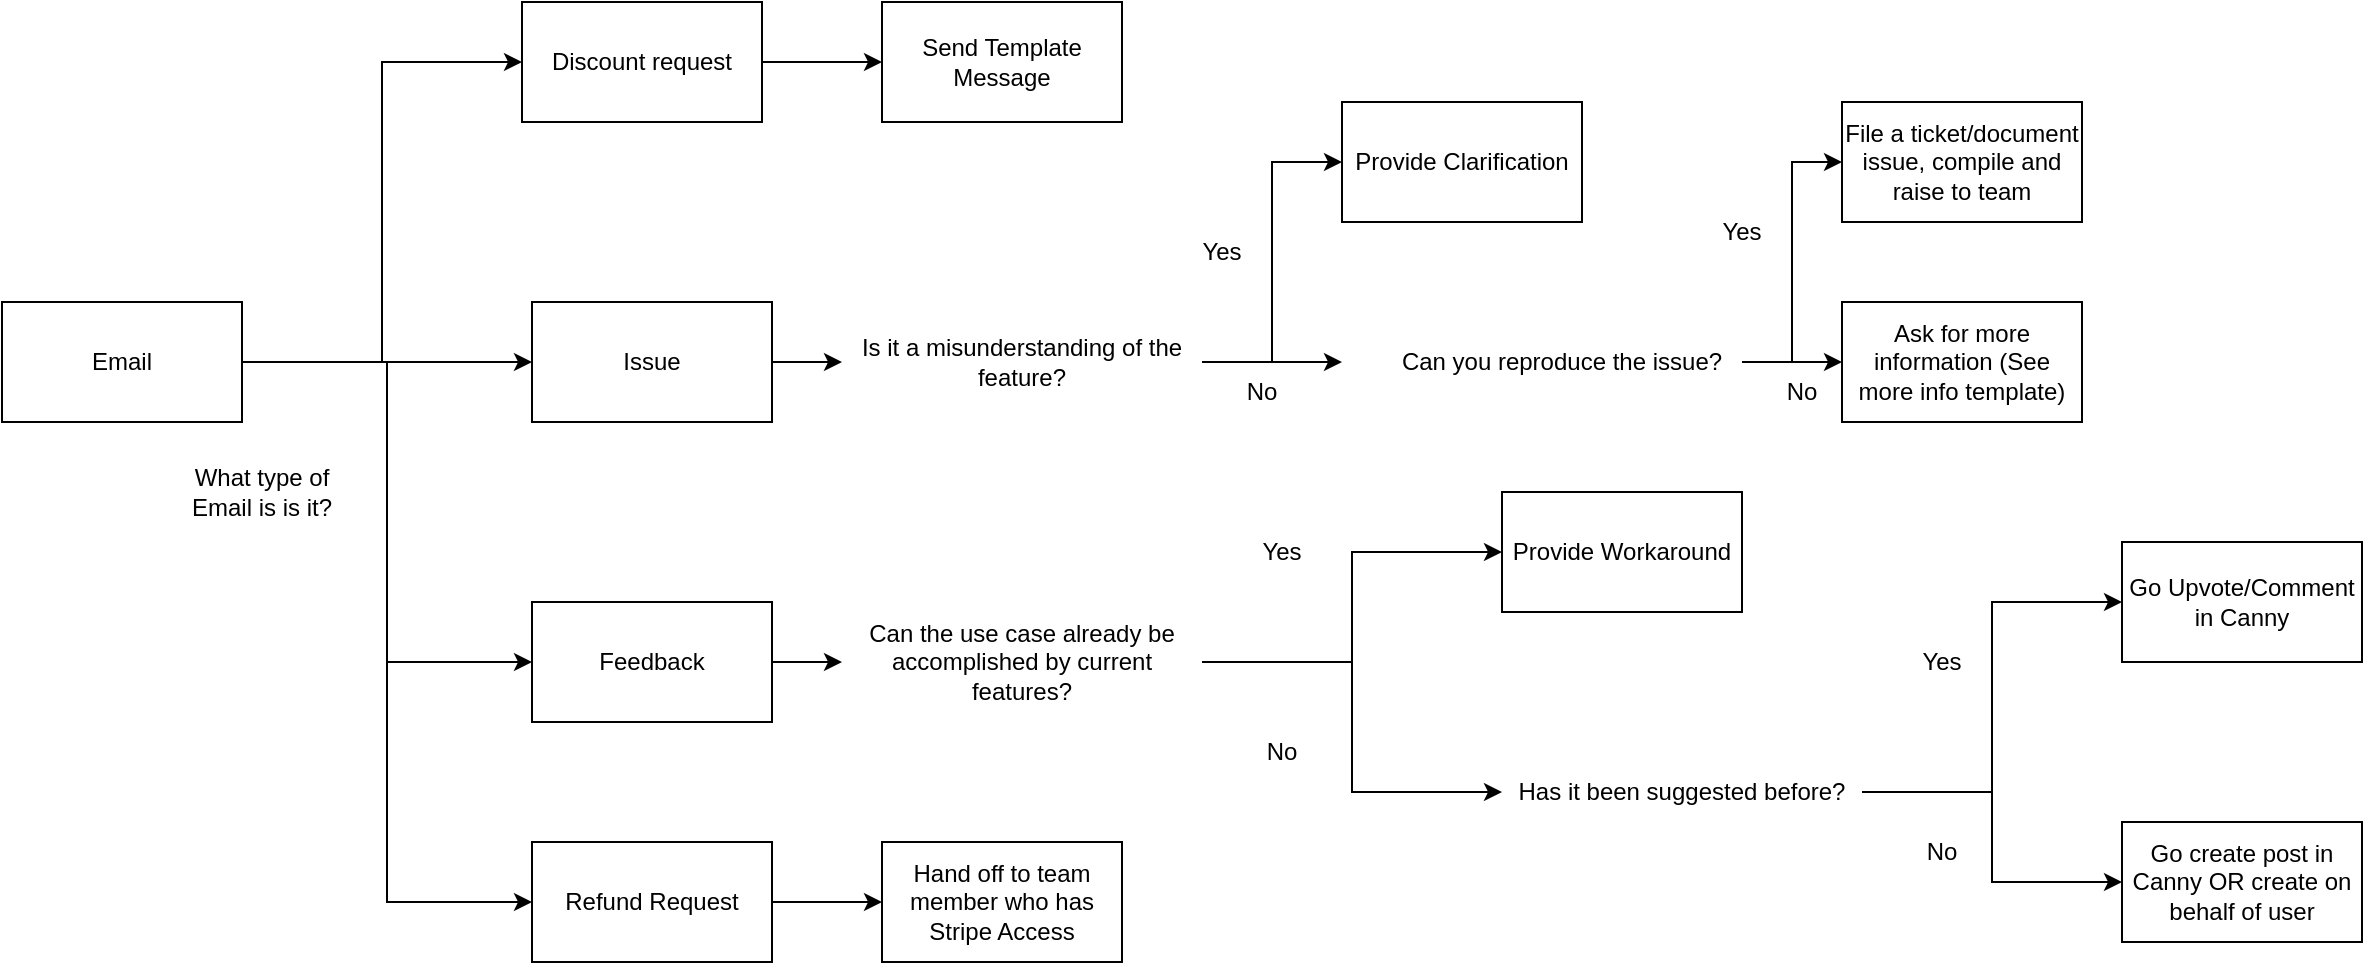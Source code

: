 <mxfile version="21.5.0" type="github">
  <diagram name="Page-1" id="IT7aKJmExnhhCZqxt_RD">
    <mxGraphModel dx="1026" dy="636" grid="1" gridSize="10" guides="1" tooltips="1" connect="1" arrows="1" fold="1" page="1" pageScale="1" pageWidth="850" pageHeight="1100" math="0" shadow="0">
      <root>
        <mxCell id="0" />
        <mxCell id="1" parent="0" />
        <mxCell id="LxeTcbAq-eIcAzwjJZLa-32" style="edgeStyle=orthogonalEdgeStyle;rounded=0;orthogonalLoop=1;jettySize=auto;html=1;entryX=0;entryY=0.5;entryDx=0;entryDy=0;" edge="1" parent="1" source="LxeTcbAq-eIcAzwjJZLa-1" target="LxeTcbAq-eIcAzwjJZLa-3">
          <mxGeometry relative="1" as="geometry" />
        </mxCell>
        <mxCell id="LxeTcbAq-eIcAzwjJZLa-33" style="edgeStyle=orthogonalEdgeStyle;rounded=0;orthogonalLoop=1;jettySize=auto;html=1;entryX=0;entryY=0.5;entryDx=0;entryDy=0;" edge="1" parent="1" source="LxeTcbAq-eIcAzwjJZLa-1" target="LxeTcbAq-eIcAzwjJZLa-2">
          <mxGeometry relative="1" as="geometry" />
        </mxCell>
        <mxCell id="LxeTcbAq-eIcAzwjJZLa-34" style="edgeStyle=orthogonalEdgeStyle;rounded=0;orthogonalLoop=1;jettySize=auto;html=1;entryX=0;entryY=0.5;entryDx=0;entryDy=0;" edge="1" parent="1" source="LxeTcbAq-eIcAzwjJZLa-1" target="LxeTcbAq-eIcAzwjJZLa-4">
          <mxGeometry relative="1" as="geometry" />
        </mxCell>
        <mxCell id="LxeTcbAq-eIcAzwjJZLa-49" style="edgeStyle=orthogonalEdgeStyle;rounded=0;orthogonalLoop=1;jettySize=auto;html=1;entryX=0;entryY=0.5;entryDx=0;entryDy=0;" edge="1" parent="1" source="LxeTcbAq-eIcAzwjJZLa-1" target="LxeTcbAq-eIcAzwjJZLa-48">
          <mxGeometry relative="1" as="geometry" />
        </mxCell>
        <mxCell id="LxeTcbAq-eIcAzwjJZLa-1" value="Email" style="rounded=0;whiteSpace=wrap;html=1;" vertex="1" parent="1">
          <mxGeometry x="40" y="320" width="120" height="60" as="geometry" />
        </mxCell>
        <mxCell id="LxeTcbAq-eIcAzwjJZLa-31" style="edgeStyle=orthogonalEdgeStyle;rounded=0;orthogonalLoop=1;jettySize=auto;html=1;entryX=0;entryY=0.5;entryDx=0;entryDy=0;" edge="1" parent="1" source="LxeTcbAq-eIcAzwjJZLa-2" target="LxeTcbAq-eIcAzwjJZLa-30">
          <mxGeometry relative="1" as="geometry" />
        </mxCell>
        <mxCell id="LxeTcbAq-eIcAzwjJZLa-2" value="Discount request" style="rounded=0;whiteSpace=wrap;html=1;" vertex="1" parent="1">
          <mxGeometry x="300" y="170" width="120" height="60" as="geometry" />
        </mxCell>
        <mxCell id="LxeTcbAq-eIcAzwjJZLa-36" style="edgeStyle=orthogonalEdgeStyle;rounded=0;orthogonalLoop=1;jettySize=auto;html=1;entryX=0;entryY=0.5;entryDx=0;entryDy=0;" edge="1" parent="1" source="LxeTcbAq-eIcAzwjJZLa-3" target="LxeTcbAq-eIcAzwjJZLa-26">
          <mxGeometry relative="1" as="geometry" />
        </mxCell>
        <mxCell id="LxeTcbAq-eIcAzwjJZLa-3" value="Issue" style="rounded=0;whiteSpace=wrap;html=1;" vertex="1" parent="1">
          <mxGeometry x="305" y="320" width="120" height="60" as="geometry" />
        </mxCell>
        <mxCell id="LxeTcbAq-eIcAzwjJZLa-11" style="edgeStyle=orthogonalEdgeStyle;rounded=0;orthogonalLoop=1;jettySize=auto;html=1;" edge="1" parent="1" source="LxeTcbAq-eIcAzwjJZLa-4" target="LxeTcbAq-eIcAzwjJZLa-6">
          <mxGeometry relative="1" as="geometry" />
        </mxCell>
        <mxCell id="LxeTcbAq-eIcAzwjJZLa-4" value="Feedback" style="rounded=0;whiteSpace=wrap;html=1;" vertex="1" parent="1">
          <mxGeometry x="305" y="470" width="120" height="60" as="geometry" />
        </mxCell>
        <mxCell id="LxeTcbAq-eIcAzwjJZLa-5" value="What type of Email is is it?" style="text;html=1;strokeColor=none;fillColor=none;align=center;verticalAlign=middle;whiteSpace=wrap;rounded=0;" vertex="1" parent="1">
          <mxGeometry x="120" y="400" width="100" height="30" as="geometry" />
        </mxCell>
        <mxCell id="LxeTcbAq-eIcAzwjJZLa-12" style="edgeStyle=orthogonalEdgeStyle;rounded=0;orthogonalLoop=1;jettySize=auto;html=1;entryX=0;entryY=0.5;entryDx=0;entryDy=0;" edge="1" parent="1" source="LxeTcbAq-eIcAzwjJZLa-6" target="LxeTcbAq-eIcAzwjJZLa-7">
          <mxGeometry relative="1" as="geometry" />
        </mxCell>
        <mxCell id="LxeTcbAq-eIcAzwjJZLa-23" style="edgeStyle=orthogonalEdgeStyle;rounded=0;orthogonalLoop=1;jettySize=auto;html=1;entryX=0;entryY=0.5;entryDx=0;entryDy=0;" edge="1" parent="1" source="LxeTcbAq-eIcAzwjJZLa-6" target="LxeTcbAq-eIcAzwjJZLa-17">
          <mxGeometry relative="1" as="geometry" />
        </mxCell>
        <mxCell id="LxeTcbAq-eIcAzwjJZLa-6" value="Can the use case already be accomplished by current features?" style="text;html=1;strokeColor=none;fillColor=none;align=center;verticalAlign=middle;whiteSpace=wrap;rounded=0;" vertex="1" parent="1">
          <mxGeometry x="460" y="485" width="180" height="30" as="geometry" />
        </mxCell>
        <mxCell id="LxeTcbAq-eIcAzwjJZLa-7" value="Provide Workaround" style="rounded=0;whiteSpace=wrap;html=1;" vertex="1" parent="1">
          <mxGeometry x="790" y="415" width="120" height="60" as="geometry" />
        </mxCell>
        <mxCell id="LxeTcbAq-eIcAzwjJZLa-14" value="Yes" style="text;html=1;strokeColor=none;fillColor=none;align=center;verticalAlign=middle;whiteSpace=wrap;rounded=0;" vertex="1" parent="1">
          <mxGeometry x="650" y="430" width="60" height="30" as="geometry" />
        </mxCell>
        <mxCell id="LxeTcbAq-eIcAzwjJZLa-15" value="No" style="text;html=1;strokeColor=none;fillColor=none;align=center;verticalAlign=middle;whiteSpace=wrap;rounded=0;" vertex="1" parent="1">
          <mxGeometry x="650" y="530" width="60" height="30" as="geometry" />
        </mxCell>
        <mxCell id="LxeTcbAq-eIcAzwjJZLa-24" style="edgeStyle=orthogonalEdgeStyle;rounded=0;orthogonalLoop=1;jettySize=auto;html=1;entryX=0;entryY=0.5;entryDx=0;entryDy=0;" edge="1" parent="1" source="LxeTcbAq-eIcAzwjJZLa-17" target="LxeTcbAq-eIcAzwjJZLa-20">
          <mxGeometry relative="1" as="geometry" />
        </mxCell>
        <mxCell id="LxeTcbAq-eIcAzwjJZLa-25" style="edgeStyle=orthogonalEdgeStyle;rounded=0;orthogonalLoop=1;jettySize=auto;html=1;entryX=0;entryY=0.5;entryDx=0;entryDy=0;" edge="1" parent="1" source="LxeTcbAq-eIcAzwjJZLa-17" target="LxeTcbAq-eIcAzwjJZLa-22">
          <mxGeometry relative="1" as="geometry" />
        </mxCell>
        <mxCell id="LxeTcbAq-eIcAzwjJZLa-17" value="Has it been suggested before?" style="text;html=1;strokeColor=none;fillColor=none;align=center;verticalAlign=middle;whiteSpace=wrap;rounded=0;" vertex="1" parent="1">
          <mxGeometry x="790" y="550" width="180" height="30" as="geometry" />
        </mxCell>
        <mxCell id="LxeTcbAq-eIcAzwjJZLa-18" value="Yes" style="text;html=1;strokeColor=none;fillColor=none;align=center;verticalAlign=middle;whiteSpace=wrap;rounded=0;" vertex="1" parent="1">
          <mxGeometry x="980" y="485" width="60" height="30" as="geometry" />
        </mxCell>
        <mxCell id="LxeTcbAq-eIcAzwjJZLa-19" value="No" style="text;html=1;strokeColor=none;fillColor=none;align=center;verticalAlign=middle;whiteSpace=wrap;rounded=0;" vertex="1" parent="1">
          <mxGeometry x="980" y="580" width="60" height="30" as="geometry" />
        </mxCell>
        <mxCell id="LxeTcbAq-eIcAzwjJZLa-20" value="Go Upvote/Comment in Canny" style="rounded=0;whiteSpace=wrap;html=1;" vertex="1" parent="1">
          <mxGeometry x="1100" y="440" width="120" height="60" as="geometry" />
        </mxCell>
        <mxCell id="LxeTcbAq-eIcAzwjJZLa-22" value="Go create post in Canny OR create on behalf of user" style="rounded=0;whiteSpace=wrap;html=1;" vertex="1" parent="1">
          <mxGeometry x="1100" y="580" width="120" height="60" as="geometry" />
        </mxCell>
        <mxCell id="LxeTcbAq-eIcAzwjJZLa-37" style="edgeStyle=orthogonalEdgeStyle;rounded=0;orthogonalLoop=1;jettySize=auto;html=1;entryX=0;entryY=0.5;entryDx=0;entryDy=0;" edge="1" parent="1" source="LxeTcbAq-eIcAzwjJZLa-26" target="LxeTcbAq-eIcAzwjJZLa-27">
          <mxGeometry relative="1" as="geometry" />
        </mxCell>
        <mxCell id="LxeTcbAq-eIcAzwjJZLa-38" style="edgeStyle=orthogonalEdgeStyle;rounded=0;orthogonalLoop=1;jettySize=auto;html=1;entryX=0;entryY=0.5;entryDx=0;entryDy=0;" edge="1" parent="1" source="LxeTcbAq-eIcAzwjJZLa-26">
          <mxGeometry relative="1" as="geometry">
            <mxPoint x="710" y="350" as="targetPoint" />
          </mxGeometry>
        </mxCell>
        <mxCell id="LxeTcbAq-eIcAzwjJZLa-26" value="Is it a misunderstanding of the feature?" style="text;html=1;strokeColor=none;fillColor=none;align=center;verticalAlign=middle;whiteSpace=wrap;rounded=0;" vertex="1" parent="1">
          <mxGeometry x="460" y="335" width="180" height="30" as="geometry" />
        </mxCell>
        <mxCell id="LxeTcbAq-eIcAzwjJZLa-27" value="Provide Clarification" style="rounded=0;whiteSpace=wrap;html=1;" vertex="1" parent="1">
          <mxGeometry x="710" y="220" width="120" height="60" as="geometry" />
        </mxCell>
        <mxCell id="LxeTcbAq-eIcAzwjJZLa-30" value="Send Template Message" style="rounded=0;whiteSpace=wrap;html=1;" vertex="1" parent="1">
          <mxGeometry x="480" y="170" width="120" height="60" as="geometry" />
        </mxCell>
        <mxCell id="LxeTcbAq-eIcAzwjJZLa-42" style="edgeStyle=orthogonalEdgeStyle;rounded=0;orthogonalLoop=1;jettySize=auto;html=1;" edge="1" parent="1" source="LxeTcbAq-eIcAzwjJZLa-39" target="LxeTcbAq-eIcAzwjJZLa-41">
          <mxGeometry relative="1" as="geometry" />
        </mxCell>
        <mxCell id="LxeTcbAq-eIcAzwjJZLa-43" style="edgeStyle=orthogonalEdgeStyle;rounded=0;orthogonalLoop=1;jettySize=auto;html=1;entryX=0;entryY=0.5;entryDx=0;entryDy=0;" edge="1" parent="1" source="LxeTcbAq-eIcAzwjJZLa-39" target="LxeTcbAq-eIcAzwjJZLa-40">
          <mxGeometry relative="1" as="geometry" />
        </mxCell>
        <mxCell id="LxeTcbAq-eIcAzwjJZLa-39" value="Can you reproduce the issue?" style="text;html=1;strokeColor=none;fillColor=none;align=center;verticalAlign=middle;whiteSpace=wrap;rounded=0;" vertex="1" parent="1">
          <mxGeometry x="730" y="335" width="180" height="30" as="geometry" />
        </mxCell>
        <mxCell id="LxeTcbAq-eIcAzwjJZLa-40" value="File a ticket/document issue, compile and raise to team" style="rounded=0;whiteSpace=wrap;html=1;" vertex="1" parent="1">
          <mxGeometry x="960" y="220" width="120" height="60" as="geometry" />
        </mxCell>
        <mxCell id="LxeTcbAq-eIcAzwjJZLa-41" value="Ask for more information (See more info template)" style="rounded=0;whiteSpace=wrap;html=1;" vertex="1" parent="1">
          <mxGeometry x="960" y="320" width="120" height="60" as="geometry" />
        </mxCell>
        <mxCell id="LxeTcbAq-eIcAzwjJZLa-44" value="Yes" style="text;html=1;strokeColor=none;fillColor=none;align=center;verticalAlign=middle;whiteSpace=wrap;rounded=0;" vertex="1" parent="1">
          <mxGeometry x="620" y="280" width="60" height="30" as="geometry" />
        </mxCell>
        <mxCell id="LxeTcbAq-eIcAzwjJZLa-45" value="No" style="text;html=1;strokeColor=none;fillColor=none;align=center;verticalAlign=middle;whiteSpace=wrap;rounded=0;" vertex="1" parent="1">
          <mxGeometry x="640" y="350" width="60" height="30" as="geometry" />
        </mxCell>
        <mxCell id="LxeTcbAq-eIcAzwjJZLa-46" value="No" style="text;html=1;strokeColor=none;fillColor=none;align=center;verticalAlign=middle;whiteSpace=wrap;rounded=0;" vertex="1" parent="1">
          <mxGeometry x="910" y="350" width="60" height="30" as="geometry" />
        </mxCell>
        <mxCell id="LxeTcbAq-eIcAzwjJZLa-47" value="Yes" style="text;html=1;strokeColor=none;fillColor=none;align=center;verticalAlign=middle;whiteSpace=wrap;rounded=0;" vertex="1" parent="1">
          <mxGeometry x="880" y="270" width="60" height="30" as="geometry" />
        </mxCell>
        <mxCell id="LxeTcbAq-eIcAzwjJZLa-51" style="edgeStyle=orthogonalEdgeStyle;rounded=0;orthogonalLoop=1;jettySize=auto;html=1;entryX=0;entryY=0.5;entryDx=0;entryDy=0;" edge="1" parent="1" source="LxeTcbAq-eIcAzwjJZLa-48" target="LxeTcbAq-eIcAzwjJZLa-50">
          <mxGeometry relative="1" as="geometry" />
        </mxCell>
        <mxCell id="LxeTcbAq-eIcAzwjJZLa-48" value="Refund Request" style="rounded=0;whiteSpace=wrap;html=1;" vertex="1" parent="1">
          <mxGeometry x="305" y="590" width="120" height="60" as="geometry" />
        </mxCell>
        <mxCell id="LxeTcbAq-eIcAzwjJZLa-50" value="Hand off to team member who has Stripe Access" style="rounded=0;whiteSpace=wrap;html=1;" vertex="1" parent="1">
          <mxGeometry x="480" y="590" width="120" height="60" as="geometry" />
        </mxCell>
      </root>
    </mxGraphModel>
  </diagram>
</mxfile>
